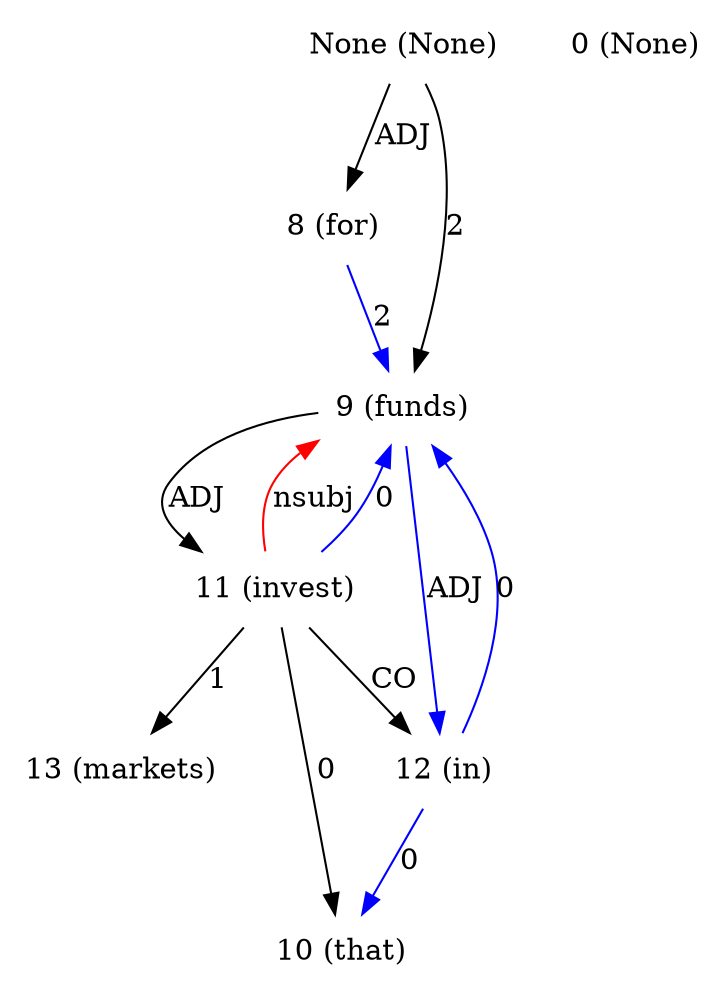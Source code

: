 digraph G{
edge [dir=forward]
node [shape=plaintext]

None [label="None (None)"]
None -> 8 [label="ADJ"]
None [label="None (None)"]
None -> 9 [label="2"]
0 [label="0 (None)"]
8 [label="8 (for)"]
8 -> 9 [label="2", color="blue"]
9 [label="9 (funds)"]
9 -> 11 [label="ADJ"]
9 -> 12 [label="ADJ", color="blue"]
11 -> 9 [label="nsubj", color="red"]
10 [label="10 (that)"]
11 [label="11 (invest)"]
11 -> 13 [label="1"]
11 -> 10 [label="0"]
11 -> 9 [label="0", color="blue"]
11 -> 12 [label="CO"]
12 [label="12 (in)"]
12 -> 9 [label="0", color="blue"]
12 -> 10 [label="0", color="blue"]
13 [label="13 (markets)"]
}
